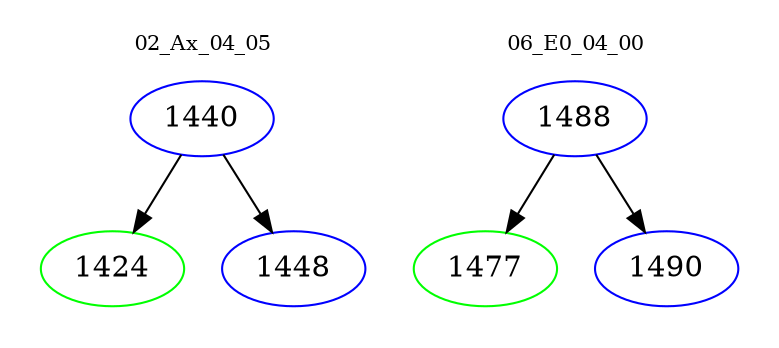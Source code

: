 digraph{
subgraph cluster_0 {
color = white
label = "02_Ax_04_05";
fontsize=10;
T0_1440 [label="1440", color="blue"]
T0_1440 -> T0_1424 [color="black"]
T0_1424 [label="1424", color="green"]
T0_1440 -> T0_1448 [color="black"]
T0_1448 [label="1448", color="blue"]
}
subgraph cluster_1 {
color = white
label = "06_E0_04_00";
fontsize=10;
T1_1488 [label="1488", color="blue"]
T1_1488 -> T1_1477 [color="black"]
T1_1477 [label="1477", color="green"]
T1_1488 -> T1_1490 [color="black"]
T1_1490 [label="1490", color="blue"]
}
}
